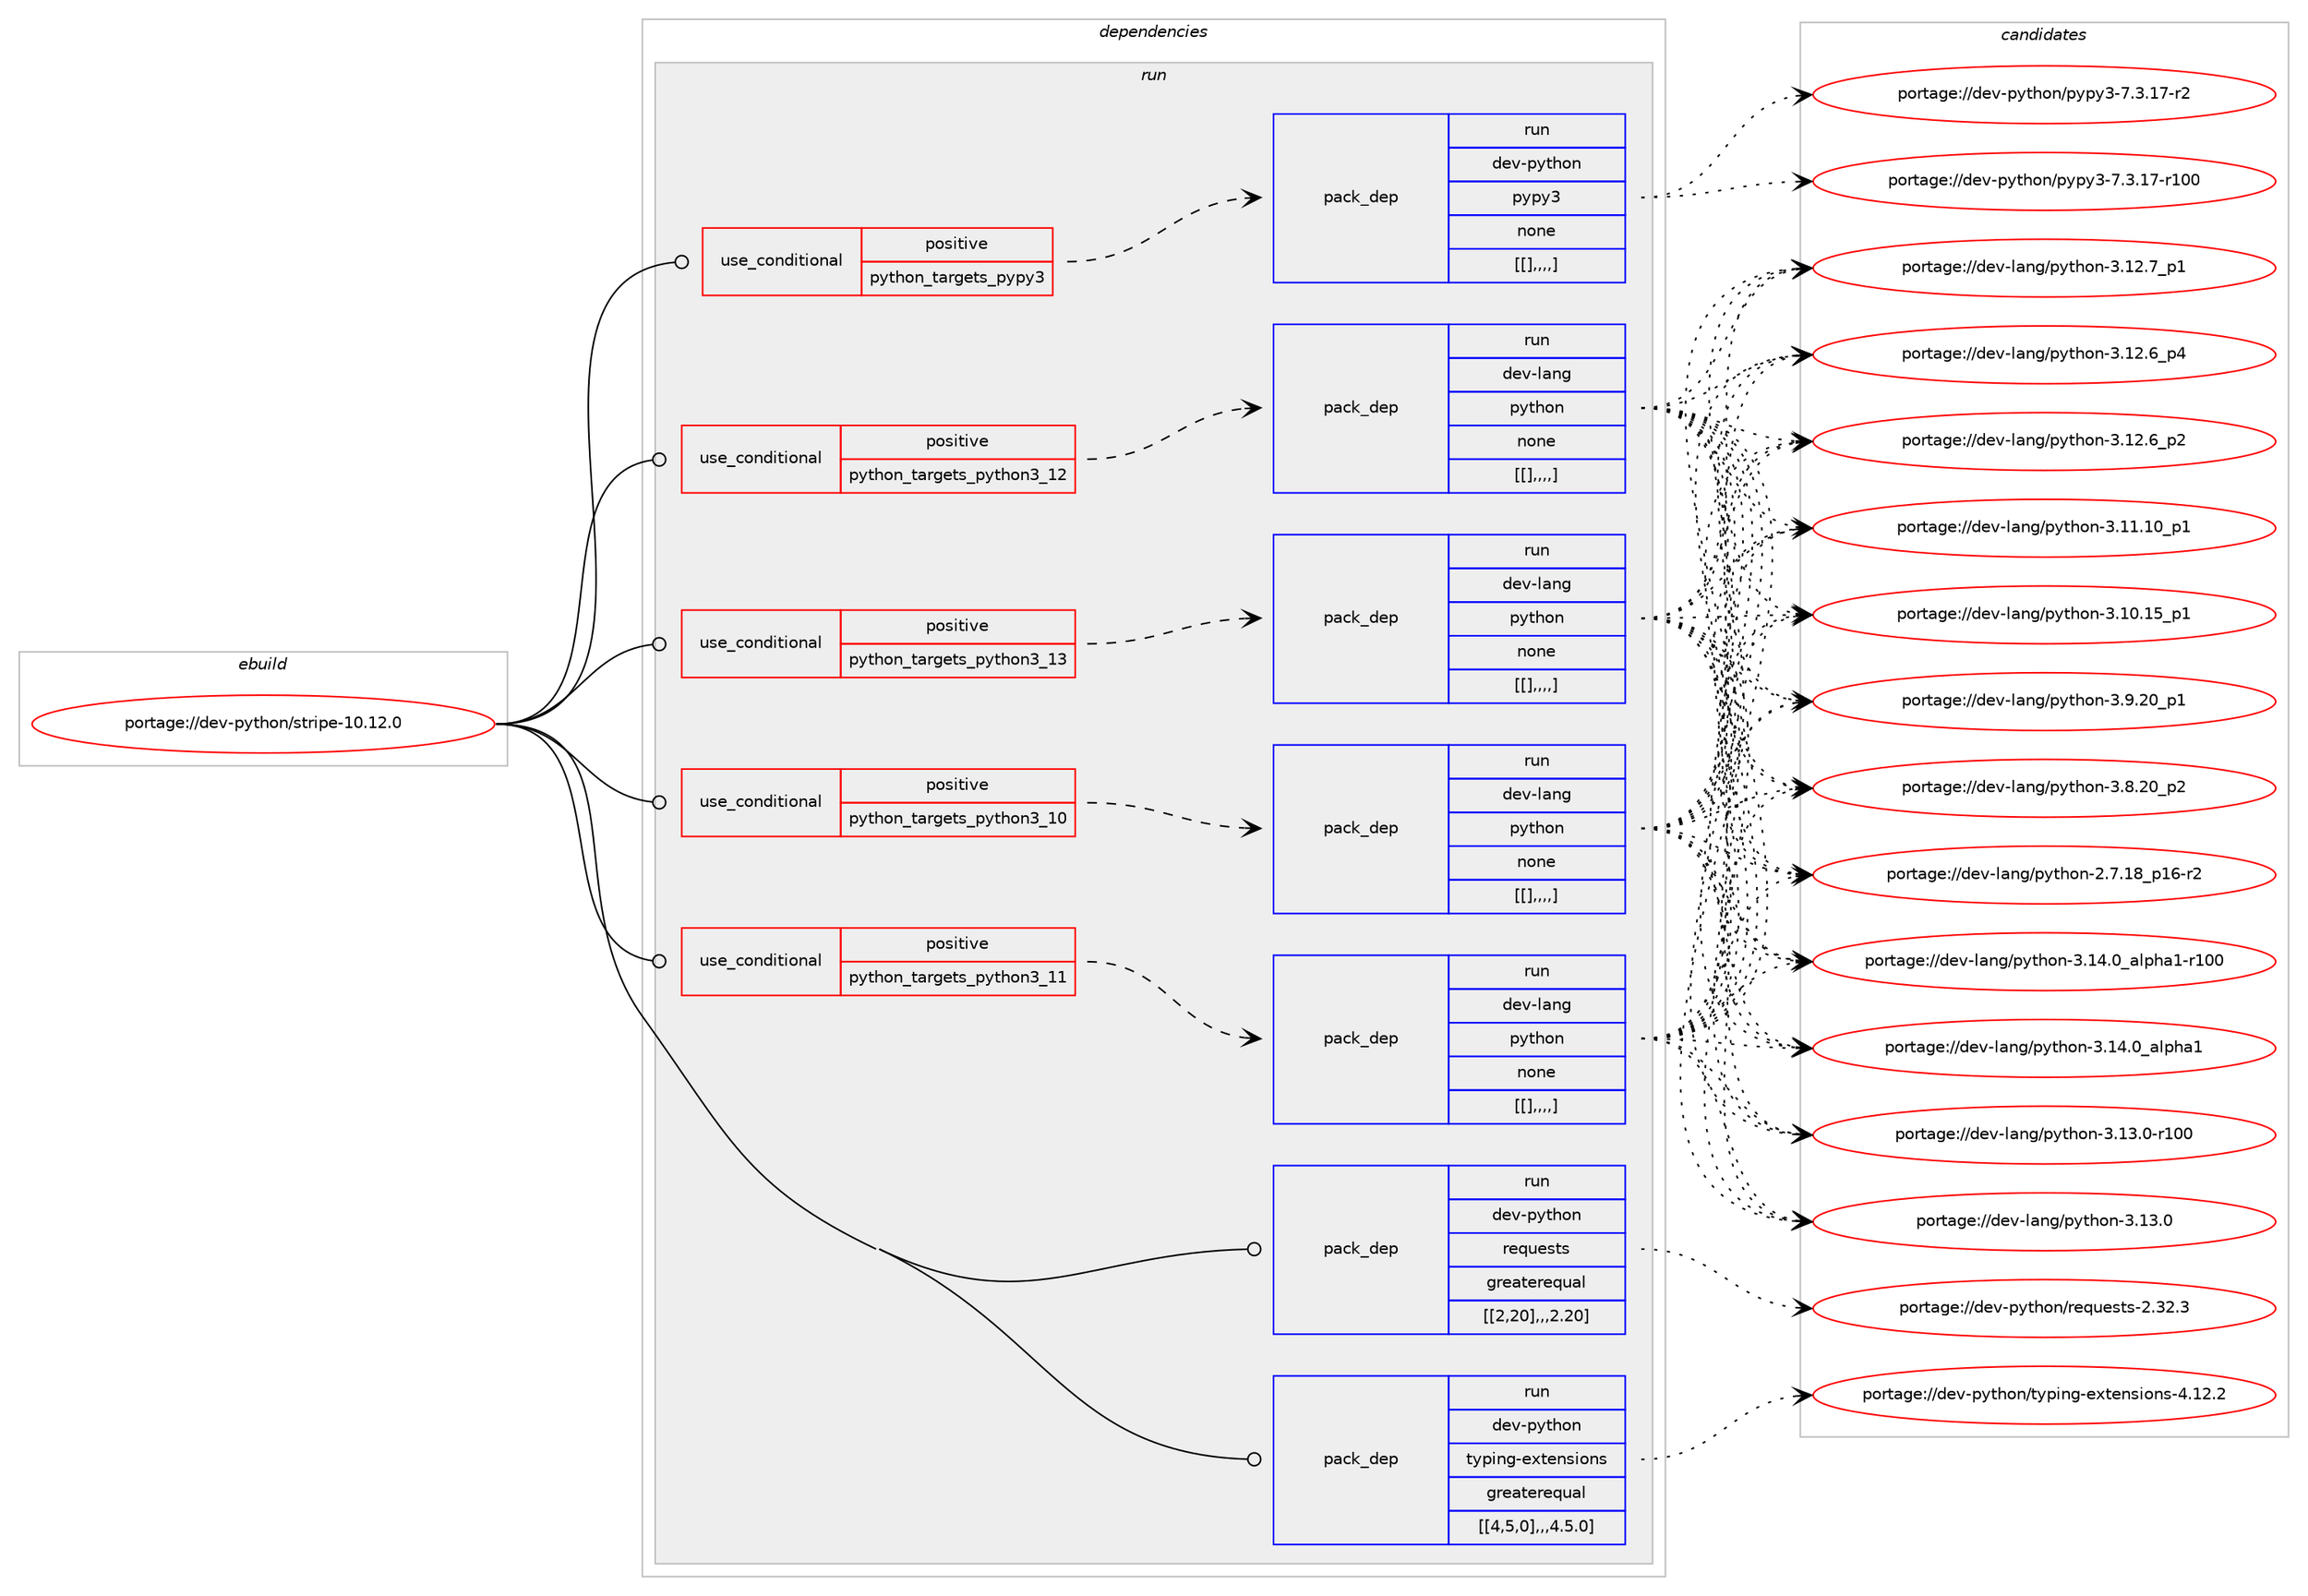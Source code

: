 digraph prolog {

# *************
# Graph options
# *************

newrank=true;
concentrate=true;
compound=true;
graph [rankdir=LR,fontname=Helvetica,fontsize=10,ranksep=1.5];#, ranksep=2.5, nodesep=0.2];
edge  [arrowhead=vee];
node  [fontname=Helvetica,fontsize=10];

# **********
# The ebuild
# **********

subgraph cluster_leftcol {
color=gray;
label=<<i>ebuild</i>>;
id [label="portage://dev-python/stripe-10.12.0", color=red, width=4, href="../dev-python/stripe-10.12.0.svg"];
}

# ****************
# The dependencies
# ****************

subgraph cluster_midcol {
color=gray;
label=<<i>dependencies</i>>;
subgraph cluster_compile {
fillcolor="#eeeeee";
style=filled;
label=<<i>compile</i>>;
}
subgraph cluster_compileandrun {
fillcolor="#eeeeee";
style=filled;
label=<<i>compile and run</i>>;
}
subgraph cluster_run {
fillcolor="#eeeeee";
style=filled;
label=<<i>run</i>>;
subgraph cond43043 {
dependency171922 [label=<<TABLE BORDER="0" CELLBORDER="1" CELLSPACING="0" CELLPADDING="4"><TR><TD ROWSPAN="3" CELLPADDING="10">use_conditional</TD></TR><TR><TD>positive</TD></TR><TR><TD>python_targets_pypy3</TD></TR></TABLE>>, shape=none, color=red];
subgraph pack127537 {
dependency171927 [label=<<TABLE BORDER="0" CELLBORDER="1" CELLSPACING="0" CELLPADDING="4" WIDTH="220"><TR><TD ROWSPAN="6" CELLPADDING="30">pack_dep</TD></TR><TR><TD WIDTH="110">run</TD></TR><TR><TD>dev-python</TD></TR><TR><TD>pypy3</TD></TR><TR><TD>none</TD></TR><TR><TD>[[],,,,]</TD></TR></TABLE>>, shape=none, color=blue];
}
dependency171922:e -> dependency171927:w [weight=20,style="dashed",arrowhead="vee"];
}
id:e -> dependency171922:w [weight=20,style="solid",arrowhead="odot"];
subgraph cond43051 {
dependency171937 [label=<<TABLE BORDER="0" CELLBORDER="1" CELLSPACING="0" CELLPADDING="4"><TR><TD ROWSPAN="3" CELLPADDING="10">use_conditional</TD></TR><TR><TD>positive</TD></TR><TR><TD>python_targets_python3_10</TD></TR></TABLE>>, shape=none, color=red];
subgraph pack127549 {
dependency171976 [label=<<TABLE BORDER="0" CELLBORDER="1" CELLSPACING="0" CELLPADDING="4" WIDTH="220"><TR><TD ROWSPAN="6" CELLPADDING="30">pack_dep</TD></TR><TR><TD WIDTH="110">run</TD></TR><TR><TD>dev-lang</TD></TR><TR><TD>python</TD></TR><TR><TD>none</TD></TR><TR><TD>[[],,,,]</TD></TR></TABLE>>, shape=none, color=blue];
}
dependency171937:e -> dependency171976:w [weight=20,style="dashed",arrowhead="vee"];
}
id:e -> dependency171937:w [weight=20,style="solid",arrowhead="odot"];
subgraph cond43067 {
dependency171988 [label=<<TABLE BORDER="0" CELLBORDER="1" CELLSPACING="0" CELLPADDING="4"><TR><TD ROWSPAN="3" CELLPADDING="10">use_conditional</TD></TR><TR><TD>positive</TD></TR><TR><TD>python_targets_python3_11</TD></TR></TABLE>>, shape=none, color=red];
subgraph pack127603 {
dependency172021 [label=<<TABLE BORDER="0" CELLBORDER="1" CELLSPACING="0" CELLPADDING="4" WIDTH="220"><TR><TD ROWSPAN="6" CELLPADDING="30">pack_dep</TD></TR><TR><TD WIDTH="110">run</TD></TR><TR><TD>dev-lang</TD></TR><TR><TD>python</TD></TR><TR><TD>none</TD></TR><TR><TD>[[],,,,]</TD></TR></TABLE>>, shape=none, color=blue];
}
dependency171988:e -> dependency172021:w [weight=20,style="dashed",arrowhead="vee"];
}
id:e -> dependency171988:w [weight=20,style="solid",arrowhead="odot"];
subgraph cond43086 {
dependency172039 [label=<<TABLE BORDER="0" CELLBORDER="1" CELLSPACING="0" CELLPADDING="4"><TR><TD ROWSPAN="3" CELLPADDING="10">use_conditional</TD></TR><TR><TD>positive</TD></TR><TR><TD>python_targets_python3_12</TD></TR></TABLE>>, shape=none, color=red];
subgraph pack127612 {
dependency172061 [label=<<TABLE BORDER="0" CELLBORDER="1" CELLSPACING="0" CELLPADDING="4" WIDTH="220"><TR><TD ROWSPAN="6" CELLPADDING="30">pack_dep</TD></TR><TR><TD WIDTH="110">run</TD></TR><TR><TD>dev-lang</TD></TR><TR><TD>python</TD></TR><TR><TD>none</TD></TR><TR><TD>[[],,,,]</TD></TR></TABLE>>, shape=none, color=blue];
}
dependency172039:e -> dependency172061:w [weight=20,style="dashed",arrowhead="vee"];
}
id:e -> dependency172039:w [weight=20,style="solid",arrowhead="odot"];
subgraph cond43097 {
dependency172072 [label=<<TABLE BORDER="0" CELLBORDER="1" CELLSPACING="0" CELLPADDING="4"><TR><TD ROWSPAN="3" CELLPADDING="10">use_conditional</TD></TR><TR><TD>positive</TD></TR><TR><TD>python_targets_python3_13</TD></TR></TABLE>>, shape=none, color=red];
subgraph pack127679 {
dependency172157 [label=<<TABLE BORDER="0" CELLBORDER="1" CELLSPACING="0" CELLPADDING="4" WIDTH="220"><TR><TD ROWSPAN="6" CELLPADDING="30">pack_dep</TD></TR><TR><TD WIDTH="110">run</TD></TR><TR><TD>dev-lang</TD></TR><TR><TD>python</TD></TR><TR><TD>none</TD></TR><TR><TD>[[],,,,]</TD></TR></TABLE>>, shape=none, color=blue];
}
dependency172072:e -> dependency172157:w [weight=20,style="dashed",arrowhead="vee"];
}
id:e -> dependency172072:w [weight=20,style="solid",arrowhead="odot"];
subgraph pack127695 {
dependency172248 [label=<<TABLE BORDER="0" CELLBORDER="1" CELLSPACING="0" CELLPADDING="4" WIDTH="220"><TR><TD ROWSPAN="6" CELLPADDING="30">pack_dep</TD></TR><TR><TD WIDTH="110">run</TD></TR><TR><TD>dev-python</TD></TR><TR><TD>requests</TD></TR><TR><TD>greaterequal</TD></TR><TR><TD>[[2,20],,,2.20]</TD></TR></TABLE>>, shape=none, color=blue];
}
id:e -> dependency172248:w [weight=20,style="solid",arrowhead="odot"];
subgraph pack127755 {
dependency172271 [label=<<TABLE BORDER="0" CELLBORDER="1" CELLSPACING="0" CELLPADDING="4" WIDTH="220"><TR><TD ROWSPAN="6" CELLPADDING="30">pack_dep</TD></TR><TR><TD WIDTH="110">run</TD></TR><TR><TD>dev-python</TD></TR><TR><TD>typing-extensions</TD></TR><TR><TD>greaterequal</TD></TR><TR><TD>[[4,5,0],,,4.5.0]</TD></TR></TABLE>>, shape=none, color=blue];
}
id:e -> dependency172271:w [weight=20,style="solid",arrowhead="odot"];
}
}

# **************
# The candidates
# **************

subgraph cluster_choices {
rank=same;
color=gray;
label=<<i>candidates</i>>;

subgraph choice127447 {
color=black;
nodesep=1;
choice100101118451121211161041111104711212111212151455546514649554511450 [label="portage://dev-python/pypy3-7.3.17-r2", color=red, width=4,href="../dev-python/pypy3-7.3.17-r2.svg"];
choice1001011184511212111610411111047112121112121514555465146495545114494848 [label="portage://dev-python/pypy3-7.3.17-r100", color=red, width=4,href="../dev-python/pypy3-7.3.17-r100.svg"];
dependency171927:e -> choice100101118451121211161041111104711212111212151455546514649554511450:w [style=dotted,weight="100"];
dependency171927:e -> choice1001011184511212111610411111047112121112121514555465146495545114494848:w [style=dotted,weight="100"];
}
subgraph choice127462 {
color=black;
nodesep=1;
choice100101118451089711010347112121116104111110455146495246489597108112104974945114494848 [label="portage://dev-lang/python-3.14.0_alpha1-r100", color=red, width=4,href="../dev-lang/python-3.14.0_alpha1-r100.svg"];
choice1001011184510897110103471121211161041111104551464952464895971081121049749 [label="portage://dev-lang/python-3.14.0_alpha1", color=red, width=4,href="../dev-lang/python-3.14.0_alpha1.svg"];
choice1001011184510897110103471121211161041111104551464951464845114494848 [label="portage://dev-lang/python-3.13.0-r100", color=red, width=4,href="../dev-lang/python-3.13.0-r100.svg"];
choice10010111845108971101034711212111610411111045514649514648 [label="portage://dev-lang/python-3.13.0", color=red, width=4,href="../dev-lang/python-3.13.0.svg"];
choice100101118451089711010347112121116104111110455146495046559511249 [label="portage://dev-lang/python-3.12.7_p1", color=red, width=4,href="../dev-lang/python-3.12.7_p1.svg"];
choice100101118451089711010347112121116104111110455146495046549511252 [label="portage://dev-lang/python-3.12.6_p4", color=red, width=4,href="../dev-lang/python-3.12.6_p4.svg"];
choice100101118451089711010347112121116104111110455146495046549511250 [label="portage://dev-lang/python-3.12.6_p2", color=red, width=4,href="../dev-lang/python-3.12.6_p2.svg"];
choice10010111845108971101034711212111610411111045514649494649489511249 [label="portage://dev-lang/python-3.11.10_p1", color=red, width=4,href="../dev-lang/python-3.11.10_p1.svg"];
choice10010111845108971101034711212111610411111045514649484649539511249 [label="portage://dev-lang/python-3.10.15_p1", color=red, width=4,href="../dev-lang/python-3.10.15_p1.svg"];
choice100101118451089711010347112121116104111110455146574650489511249 [label="portage://dev-lang/python-3.9.20_p1", color=red, width=4,href="../dev-lang/python-3.9.20_p1.svg"];
choice100101118451089711010347112121116104111110455146564650489511250 [label="portage://dev-lang/python-3.8.20_p2", color=red, width=4,href="../dev-lang/python-3.8.20_p2.svg"];
choice100101118451089711010347112121116104111110455046554649569511249544511450 [label="portage://dev-lang/python-2.7.18_p16-r2", color=red, width=4,href="../dev-lang/python-2.7.18_p16-r2.svg"];
dependency171976:e -> choice100101118451089711010347112121116104111110455146495246489597108112104974945114494848:w [style=dotted,weight="100"];
dependency171976:e -> choice1001011184510897110103471121211161041111104551464952464895971081121049749:w [style=dotted,weight="100"];
dependency171976:e -> choice1001011184510897110103471121211161041111104551464951464845114494848:w [style=dotted,weight="100"];
dependency171976:e -> choice10010111845108971101034711212111610411111045514649514648:w [style=dotted,weight="100"];
dependency171976:e -> choice100101118451089711010347112121116104111110455146495046559511249:w [style=dotted,weight="100"];
dependency171976:e -> choice100101118451089711010347112121116104111110455146495046549511252:w [style=dotted,weight="100"];
dependency171976:e -> choice100101118451089711010347112121116104111110455146495046549511250:w [style=dotted,weight="100"];
dependency171976:e -> choice10010111845108971101034711212111610411111045514649494649489511249:w [style=dotted,weight="100"];
dependency171976:e -> choice10010111845108971101034711212111610411111045514649484649539511249:w [style=dotted,weight="100"];
dependency171976:e -> choice100101118451089711010347112121116104111110455146574650489511249:w [style=dotted,weight="100"];
dependency171976:e -> choice100101118451089711010347112121116104111110455146564650489511250:w [style=dotted,weight="100"];
dependency171976:e -> choice100101118451089711010347112121116104111110455046554649569511249544511450:w [style=dotted,weight="100"];
}
subgraph choice127470 {
color=black;
nodesep=1;
choice100101118451089711010347112121116104111110455146495246489597108112104974945114494848 [label="portage://dev-lang/python-3.14.0_alpha1-r100", color=red, width=4,href="../dev-lang/python-3.14.0_alpha1-r100.svg"];
choice1001011184510897110103471121211161041111104551464952464895971081121049749 [label="portage://dev-lang/python-3.14.0_alpha1", color=red, width=4,href="../dev-lang/python-3.14.0_alpha1.svg"];
choice1001011184510897110103471121211161041111104551464951464845114494848 [label="portage://dev-lang/python-3.13.0-r100", color=red, width=4,href="../dev-lang/python-3.13.0-r100.svg"];
choice10010111845108971101034711212111610411111045514649514648 [label="portage://dev-lang/python-3.13.0", color=red, width=4,href="../dev-lang/python-3.13.0.svg"];
choice100101118451089711010347112121116104111110455146495046559511249 [label="portage://dev-lang/python-3.12.7_p1", color=red, width=4,href="../dev-lang/python-3.12.7_p1.svg"];
choice100101118451089711010347112121116104111110455146495046549511252 [label="portage://dev-lang/python-3.12.6_p4", color=red, width=4,href="../dev-lang/python-3.12.6_p4.svg"];
choice100101118451089711010347112121116104111110455146495046549511250 [label="portage://dev-lang/python-3.12.6_p2", color=red, width=4,href="../dev-lang/python-3.12.6_p2.svg"];
choice10010111845108971101034711212111610411111045514649494649489511249 [label="portage://dev-lang/python-3.11.10_p1", color=red, width=4,href="../dev-lang/python-3.11.10_p1.svg"];
choice10010111845108971101034711212111610411111045514649484649539511249 [label="portage://dev-lang/python-3.10.15_p1", color=red, width=4,href="../dev-lang/python-3.10.15_p1.svg"];
choice100101118451089711010347112121116104111110455146574650489511249 [label="portage://dev-lang/python-3.9.20_p1", color=red, width=4,href="../dev-lang/python-3.9.20_p1.svg"];
choice100101118451089711010347112121116104111110455146564650489511250 [label="portage://dev-lang/python-3.8.20_p2", color=red, width=4,href="../dev-lang/python-3.8.20_p2.svg"];
choice100101118451089711010347112121116104111110455046554649569511249544511450 [label="portage://dev-lang/python-2.7.18_p16-r2", color=red, width=4,href="../dev-lang/python-2.7.18_p16-r2.svg"];
dependency172021:e -> choice100101118451089711010347112121116104111110455146495246489597108112104974945114494848:w [style=dotted,weight="100"];
dependency172021:e -> choice1001011184510897110103471121211161041111104551464952464895971081121049749:w [style=dotted,weight="100"];
dependency172021:e -> choice1001011184510897110103471121211161041111104551464951464845114494848:w [style=dotted,weight="100"];
dependency172021:e -> choice10010111845108971101034711212111610411111045514649514648:w [style=dotted,weight="100"];
dependency172021:e -> choice100101118451089711010347112121116104111110455146495046559511249:w [style=dotted,weight="100"];
dependency172021:e -> choice100101118451089711010347112121116104111110455146495046549511252:w [style=dotted,weight="100"];
dependency172021:e -> choice100101118451089711010347112121116104111110455146495046549511250:w [style=dotted,weight="100"];
dependency172021:e -> choice10010111845108971101034711212111610411111045514649494649489511249:w [style=dotted,weight="100"];
dependency172021:e -> choice10010111845108971101034711212111610411111045514649484649539511249:w [style=dotted,weight="100"];
dependency172021:e -> choice100101118451089711010347112121116104111110455146574650489511249:w [style=dotted,weight="100"];
dependency172021:e -> choice100101118451089711010347112121116104111110455146564650489511250:w [style=dotted,weight="100"];
dependency172021:e -> choice100101118451089711010347112121116104111110455046554649569511249544511450:w [style=dotted,weight="100"];
}
subgraph choice127482 {
color=black;
nodesep=1;
choice100101118451089711010347112121116104111110455146495246489597108112104974945114494848 [label="portage://dev-lang/python-3.14.0_alpha1-r100", color=red, width=4,href="../dev-lang/python-3.14.0_alpha1-r100.svg"];
choice1001011184510897110103471121211161041111104551464952464895971081121049749 [label="portage://dev-lang/python-3.14.0_alpha1", color=red, width=4,href="../dev-lang/python-3.14.0_alpha1.svg"];
choice1001011184510897110103471121211161041111104551464951464845114494848 [label="portage://dev-lang/python-3.13.0-r100", color=red, width=4,href="../dev-lang/python-3.13.0-r100.svg"];
choice10010111845108971101034711212111610411111045514649514648 [label="portage://dev-lang/python-3.13.0", color=red, width=4,href="../dev-lang/python-3.13.0.svg"];
choice100101118451089711010347112121116104111110455146495046559511249 [label="portage://dev-lang/python-3.12.7_p1", color=red, width=4,href="../dev-lang/python-3.12.7_p1.svg"];
choice100101118451089711010347112121116104111110455146495046549511252 [label="portage://dev-lang/python-3.12.6_p4", color=red, width=4,href="../dev-lang/python-3.12.6_p4.svg"];
choice100101118451089711010347112121116104111110455146495046549511250 [label="portage://dev-lang/python-3.12.6_p2", color=red, width=4,href="../dev-lang/python-3.12.6_p2.svg"];
choice10010111845108971101034711212111610411111045514649494649489511249 [label="portage://dev-lang/python-3.11.10_p1", color=red, width=4,href="../dev-lang/python-3.11.10_p1.svg"];
choice10010111845108971101034711212111610411111045514649484649539511249 [label="portage://dev-lang/python-3.10.15_p1", color=red, width=4,href="../dev-lang/python-3.10.15_p1.svg"];
choice100101118451089711010347112121116104111110455146574650489511249 [label="portage://dev-lang/python-3.9.20_p1", color=red, width=4,href="../dev-lang/python-3.9.20_p1.svg"];
choice100101118451089711010347112121116104111110455146564650489511250 [label="portage://dev-lang/python-3.8.20_p2", color=red, width=4,href="../dev-lang/python-3.8.20_p2.svg"];
choice100101118451089711010347112121116104111110455046554649569511249544511450 [label="portage://dev-lang/python-2.7.18_p16-r2", color=red, width=4,href="../dev-lang/python-2.7.18_p16-r2.svg"];
dependency172061:e -> choice100101118451089711010347112121116104111110455146495246489597108112104974945114494848:w [style=dotted,weight="100"];
dependency172061:e -> choice1001011184510897110103471121211161041111104551464952464895971081121049749:w [style=dotted,weight="100"];
dependency172061:e -> choice1001011184510897110103471121211161041111104551464951464845114494848:w [style=dotted,weight="100"];
dependency172061:e -> choice10010111845108971101034711212111610411111045514649514648:w [style=dotted,weight="100"];
dependency172061:e -> choice100101118451089711010347112121116104111110455146495046559511249:w [style=dotted,weight="100"];
dependency172061:e -> choice100101118451089711010347112121116104111110455146495046549511252:w [style=dotted,weight="100"];
dependency172061:e -> choice100101118451089711010347112121116104111110455146495046549511250:w [style=dotted,weight="100"];
dependency172061:e -> choice10010111845108971101034711212111610411111045514649494649489511249:w [style=dotted,weight="100"];
dependency172061:e -> choice10010111845108971101034711212111610411111045514649484649539511249:w [style=dotted,weight="100"];
dependency172061:e -> choice100101118451089711010347112121116104111110455146574650489511249:w [style=dotted,weight="100"];
dependency172061:e -> choice100101118451089711010347112121116104111110455146564650489511250:w [style=dotted,weight="100"];
dependency172061:e -> choice100101118451089711010347112121116104111110455046554649569511249544511450:w [style=dotted,weight="100"];
}
subgraph choice127489 {
color=black;
nodesep=1;
choice100101118451089711010347112121116104111110455146495246489597108112104974945114494848 [label="portage://dev-lang/python-3.14.0_alpha1-r100", color=red, width=4,href="../dev-lang/python-3.14.0_alpha1-r100.svg"];
choice1001011184510897110103471121211161041111104551464952464895971081121049749 [label="portage://dev-lang/python-3.14.0_alpha1", color=red, width=4,href="../dev-lang/python-3.14.0_alpha1.svg"];
choice1001011184510897110103471121211161041111104551464951464845114494848 [label="portage://dev-lang/python-3.13.0-r100", color=red, width=4,href="../dev-lang/python-3.13.0-r100.svg"];
choice10010111845108971101034711212111610411111045514649514648 [label="portage://dev-lang/python-3.13.0", color=red, width=4,href="../dev-lang/python-3.13.0.svg"];
choice100101118451089711010347112121116104111110455146495046559511249 [label="portage://dev-lang/python-3.12.7_p1", color=red, width=4,href="../dev-lang/python-3.12.7_p1.svg"];
choice100101118451089711010347112121116104111110455146495046549511252 [label="portage://dev-lang/python-3.12.6_p4", color=red, width=4,href="../dev-lang/python-3.12.6_p4.svg"];
choice100101118451089711010347112121116104111110455146495046549511250 [label="portage://dev-lang/python-3.12.6_p2", color=red, width=4,href="../dev-lang/python-3.12.6_p2.svg"];
choice10010111845108971101034711212111610411111045514649494649489511249 [label="portage://dev-lang/python-3.11.10_p1", color=red, width=4,href="../dev-lang/python-3.11.10_p1.svg"];
choice10010111845108971101034711212111610411111045514649484649539511249 [label="portage://dev-lang/python-3.10.15_p1", color=red, width=4,href="../dev-lang/python-3.10.15_p1.svg"];
choice100101118451089711010347112121116104111110455146574650489511249 [label="portage://dev-lang/python-3.9.20_p1", color=red, width=4,href="../dev-lang/python-3.9.20_p1.svg"];
choice100101118451089711010347112121116104111110455146564650489511250 [label="portage://dev-lang/python-3.8.20_p2", color=red, width=4,href="../dev-lang/python-3.8.20_p2.svg"];
choice100101118451089711010347112121116104111110455046554649569511249544511450 [label="portage://dev-lang/python-2.7.18_p16-r2", color=red, width=4,href="../dev-lang/python-2.7.18_p16-r2.svg"];
dependency172157:e -> choice100101118451089711010347112121116104111110455146495246489597108112104974945114494848:w [style=dotted,weight="100"];
dependency172157:e -> choice1001011184510897110103471121211161041111104551464952464895971081121049749:w [style=dotted,weight="100"];
dependency172157:e -> choice1001011184510897110103471121211161041111104551464951464845114494848:w [style=dotted,weight="100"];
dependency172157:e -> choice10010111845108971101034711212111610411111045514649514648:w [style=dotted,weight="100"];
dependency172157:e -> choice100101118451089711010347112121116104111110455146495046559511249:w [style=dotted,weight="100"];
dependency172157:e -> choice100101118451089711010347112121116104111110455146495046549511252:w [style=dotted,weight="100"];
dependency172157:e -> choice100101118451089711010347112121116104111110455146495046549511250:w [style=dotted,weight="100"];
dependency172157:e -> choice10010111845108971101034711212111610411111045514649494649489511249:w [style=dotted,weight="100"];
dependency172157:e -> choice10010111845108971101034711212111610411111045514649484649539511249:w [style=dotted,weight="100"];
dependency172157:e -> choice100101118451089711010347112121116104111110455146574650489511249:w [style=dotted,weight="100"];
dependency172157:e -> choice100101118451089711010347112121116104111110455146564650489511250:w [style=dotted,weight="100"];
dependency172157:e -> choice100101118451089711010347112121116104111110455046554649569511249544511450:w [style=dotted,weight="100"];
}
subgraph choice127496 {
color=black;
nodesep=1;
choice100101118451121211161041111104711410111311710111511611545504651504651 [label="portage://dev-python/requests-2.32.3", color=red, width=4,href="../dev-python/requests-2.32.3.svg"];
dependency172248:e -> choice100101118451121211161041111104711410111311710111511611545504651504651:w [style=dotted,weight="100"];
}
subgraph choice127498 {
color=black;
nodesep=1;
choice10010111845112121116104111110471161211121051101034510112011610111011510511111011545524649504650 [label="portage://dev-python/typing-extensions-4.12.2", color=red, width=4,href="../dev-python/typing-extensions-4.12.2.svg"];
dependency172271:e -> choice10010111845112121116104111110471161211121051101034510112011610111011510511111011545524649504650:w [style=dotted,weight="100"];
}
}

}

